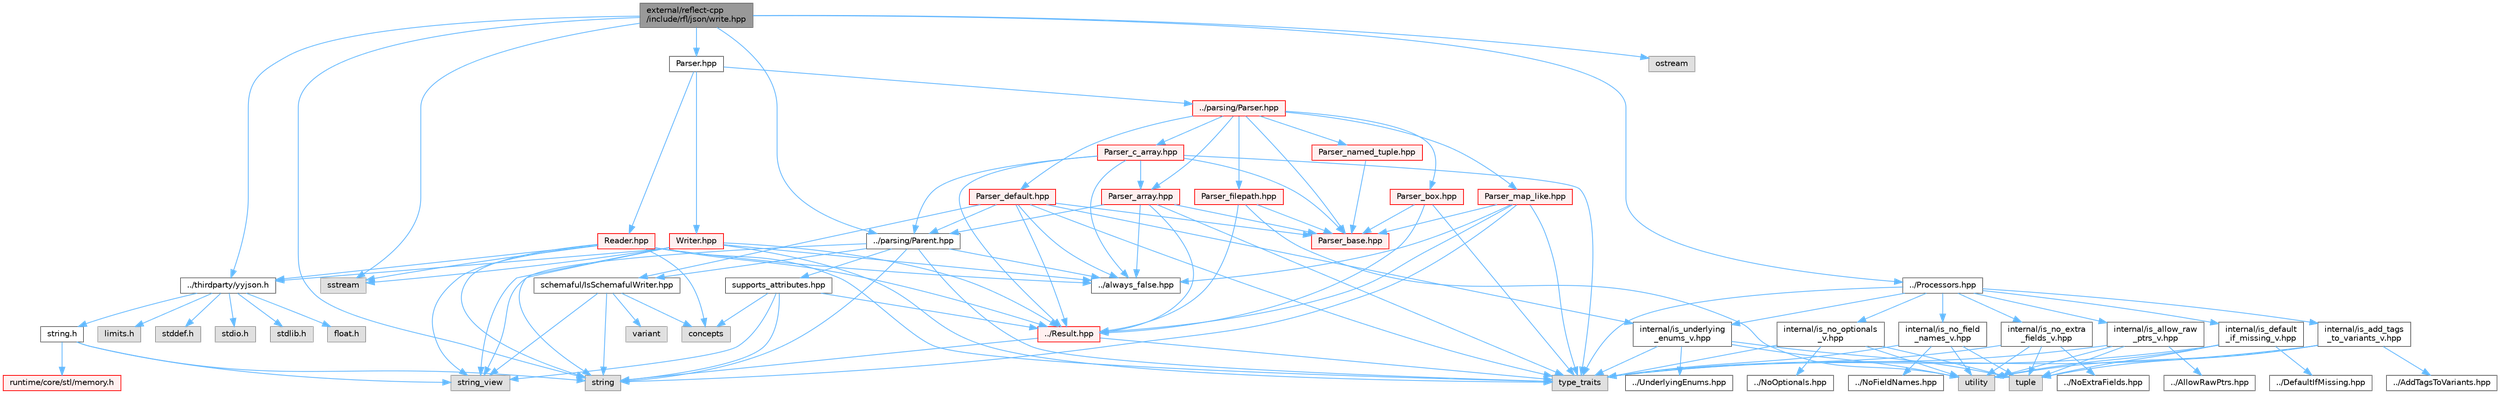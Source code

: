 digraph "external/reflect-cpp/include/rfl/json/write.hpp"
{
 // LATEX_PDF_SIZE
  bgcolor="transparent";
  edge [fontname=Helvetica,fontsize=10,labelfontname=Helvetica,labelfontsize=10];
  node [fontname=Helvetica,fontsize=10,shape=box,height=0.2,width=0.4];
  Node1 [id="Node000001",label="external/reflect-cpp\l/include/rfl/json/write.hpp",height=0.2,width=0.4,color="gray40", fillcolor="grey60", style="filled", fontcolor="black",tooltip=" "];
  Node1 -> Node2 [id="edge1_Node000001_Node000002",color="steelblue1",style="solid",tooltip=" "];
  Node2 [id="Node000002",label="../thirdparty/yyjson.h",height=0.2,width=0.4,color="grey40", fillcolor="white", style="filled",URL="$yyjson_8h.html",tooltip=" "];
  Node2 -> Node3 [id="edge2_Node000002_Node000003",color="steelblue1",style="solid",tooltip=" "];
  Node3 [id="Node000003",label="float.h",height=0.2,width=0.4,color="grey60", fillcolor="#E0E0E0", style="filled",tooltip=" "];
  Node2 -> Node4 [id="edge3_Node000002_Node000004",color="steelblue1",style="solid",tooltip=" "];
  Node4 [id="Node000004",label="limits.h",height=0.2,width=0.4,color="grey60", fillcolor="#E0E0E0", style="filled",tooltip=" "];
  Node2 -> Node5 [id="edge4_Node000002_Node000005",color="steelblue1",style="solid",tooltip=" "];
  Node5 [id="Node000005",label="stddef.h",height=0.2,width=0.4,color="grey60", fillcolor="#E0E0E0", style="filled",tooltip=" "];
  Node2 -> Node6 [id="edge5_Node000002_Node000006",color="steelblue1",style="solid",tooltip=" "];
  Node6 [id="Node000006",label="stdio.h",height=0.2,width=0.4,color="grey60", fillcolor="#E0E0E0", style="filled",tooltip=" "];
  Node2 -> Node7 [id="edge6_Node000002_Node000007",color="steelblue1",style="solid",tooltip=" "];
  Node7 [id="Node000007",label="stdlib.h",height=0.2,width=0.4,color="grey60", fillcolor="#E0E0E0", style="filled",tooltip=" "];
  Node2 -> Node8 [id="edge7_Node000002_Node000008",color="steelblue1",style="solid",tooltip=" "];
  Node8 [id="Node000008",label="string.h",height=0.2,width=0.4,color="grey40", fillcolor="white", style="filled",URL="$string_8h.html",tooltip=" "];
  Node8 -> Node9 [id="edge8_Node000008_Node000009",color="steelblue1",style="solid",tooltip=" "];
  Node9 [id="Node000009",label="string",height=0.2,width=0.4,color="grey60", fillcolor="#E0E0E0", style="filled",tooltip=" "];
  Node8 -> Node10 [id="edge9_Node000008_Node000010",color="steelblue1",style="solid",tooltip=" "];
  Node10 [id="Node000010",label="string_view",height=0.2,width=0.4,color="grey60", fillcolor="#E0E0E0", style="filled",tooltip=" "];
  Node8 -> Node11 [id="edge10_Node000008_Node000011",color="steelblue1",style="solid",tooltip=" "];
  Node11 [id="Node000011",label="runtime/core/stl/memory.h",height=0.2,width=0.4,color="red", fillcolor="#FFF0F0", style="filled",URL="$runtime_2core_2stl_2memory_8h.html",tooltip=" "];
  Node1 -> Node153 [id="edge11_Node000001_Node000153",color="steelblue1",style="solid",tooltip=" "];
  Node153 [id="Node000153",label="ostream",height=0.2,width=0.4,color="grey60", fillcolor="#E0E0E0", style="filled",tooltip=" "];
  Node1 -> Node154 [id="edge12_Node000001_Node000154",color="steelblue1",style="solid",tooltip=" "];
  Node154 [id="Node000154",label="sstream",height=0.2,width=0.4,color="grey60", fillcolor="#E0E0E0", style="filled",tooltip=" "];
  Node1 -> Node9 [id="edge13_Node000001_Node000009",color="steelblue1",style="solid",tooltip=" "];
  Node1 -> Node155 [id="edge14_Node000001_Node000155",color="steelblue1",style="solid",tooltip=" "];
  Node155 [id="Node000155",label="../Processors.hpp",height=0.2,width=0.4,color="grey40", fillcolor="white", style="filled",URL="$_processors_8hpp.html",tooltip=" "];
  Node155 -> Node64 [id="edge15_Node000155_Node000064",color="steelblue1",style="solid",tooltip=" "];
  Node64 [id="Node000064",label="type_traits",height=0.2,width=0.4,color="grey60", fillcolor="#E0E0E0", style="filled",tooltip=" "];
  Node155 -> Node156 [id="edge16_Node000155_Node000156",color="steelblue1",style="solid",tooltip=" "];
  Node156 [id="Node000156",label="internal/is_add_tags\l_to_variants_v.hpp",height=0.2,width=0.4,color="grey40", fillcolor="white", style="filled",URL="$is__add__tags__to__variants__v_8hpp.html",tooltip=" "];
  Node156 -> Node157 [id="edge17_Node000156_Node000157",color="steelblue1",style="solid",tooltip=" "];
  Node157 [id="Node000157",label="tuple",height=0.2,width=0.4,color="grey60", fillcolor="#E0E0E0", style="filled",tooltip=" "];
  Node156 -> Node64 [id="edge18_Node000156_Node000064",color="steelblue1",style="solid",tooltip=" "];
  Node156 -> Node60 [id="edge19_Node000156_Node000060",color="steelblue1",style="solid",tooltip=" "];
  Node60 [id="Node000060",label="utility",height=0.2,width=0.4,color="grey60", fillcolor="#E0E0E0", style="filled",tooltip=" "];
  Node156 -> Node158 [id="edge20_Node000156_Node000158",color="steelblue1",style="solid",tooltip=" "];
  Node158 [id="Node000158",label="../AddTagsToVariants.hpp",height=0.2,width=0.4,color="grey40", fillcolor="white", style="filled",URL="$_add_tags_to_variants_8hpp.html",tooltip=" "];
  Node155 -> Node159 [id="edge21_Node000155_Node000159",color="steelblue1",style="solid",tooltip=" "];
  Node159 [id="Node000159",label="internal/is_allow_raw\l_ptrs_v.hpp",height=0.2,width=0.4,color="grey40", fillcolor="white", style="filled",URL="$is__allow__raw__ptrs__v_8hpp.html",tooltip=" "];
  Node159 -> Node157 [id="edge22_Node000159_Node000157",color="steelblue1",style="solid",tooltip=" "];
  Node159 -> Node64 [id="edge23_Node000159_Node000064",color="steelblue1",style="solid",tooltip=" "];
  Node159 -> Node60 [id="edge24_Node000159_Node000060",color="steelblue1",style="solid",tooltip=" "];
  Node159 -> Node160 [id="edge25_Node000159_Node000160",color="steelblue1",style="solid",tooltip=" "];
  Node160 [id="Node000160",label="../AllowRawPtrs.hpp",height=0.2,width=0.4,color="grey40", fillcolor="white", style="filled",URL="$_allow_raw_ptrs_8hpp.html",tooltip=" "];
  Node155 -> Node161 [id="edge26_Node000155_Node000161",color="steelblue1",style="solid",tooltip=" "];
  Node161 [id="Node000161",label="internal/is_default\l_if_missing_v.hpp",height=0.2,width=0.4,color="grey40", fillcolor="white", style="filled",URL="$is__default__if__missing__v_8hpp.html",tooltip=" "];
  Node161 -> Node157 [id="edge27_Node000161_Node000157",color="steelblue1",style="solid",tooltip=" "];
  Node161 -> Node64 [id="edge28_Node000161_Node000064",color="steelblue1",style="solid",tooltip=" "];
  Node161 -> Node60 [id="edge29_Node000161_Node000060",color="steelblue1",style="solid",tooltip=" "];
  Node161 -> Node162 [id="edge30_Node000161_Node000162",color="steelblue1",style="solid",tooltip=" "];
  Node162 [id="Node000162",label="../DefaultIfMissing.hpp",height=0.2,width=0.4,color="grey40", fillcolor="white", style="filled",URL="$_default_if_missing_8hpp.html",tooltip=" "];
  Node155 -> Node163 [id="edge31_Node000155_Node000163",color="steelblue1",style="solid",tooltip=" "];
  Node163 [id="Node000163",label="internal/is_no_extra\l_fields_v.hpp",height=0.2,width=0.4,color="grey40", fillcolor="white", style="filled",URL="$is__no__extra__fields__v_8hpp.html",tooltip=" "];
  Node163 -> Node157 [id="edge32_Node000163_Node000157",color="steelblue1",style="solid",tooltip=" "];
  Node163 -> Node64 [id="edge33_Node000163_Node000064",color="steelblue1",style="solid",tooltip=" "];
  Node163 -> Node60 [id="edge34_Node000163_Node000060",color="steelblue1",style="solid",tooltip=" "];
  Node163 -> Node164 [id="edge35_Node000163_Node000164",color="steelblue1",style="solid",tooltip=" "];
  Node164 [id="Node000164",label="../NoExtraFields.hpp",height=0.2,width=0.4,color="grey40", fillcolor="white", style="filled",URL="$_no_extra_fields_8hpp.html",tooltip=" "];
  Node155 -> Node165 [id="edge36_Node000155_Node000165",color="steelblue1",style="solid",tooltip=" "];
  Node165 [id="Node000165",label="internal/is_no_field\l_names_v.hpp",height=0.2,width=0.4,color="grey40", fillcolor="white", style="filled",URL="$is__no__field__names__v_8hpp.html",tooltip=" "];
  Node165 -> Node157 [id="edge37_Node000165_Node000157",color="steelblue1",style="solid",tooltip=" "];
  Node165 -> Node64 [id="edge38_Node000165_Node000064",color="steelblue1",style="solid",tooltip=" "];
  Node165 -> Node60 [id="edge39_Node000165_Node000060",color="steelblue1",style="solid",tooltip=" "];
  Node165 -> Node166 [id="edge40_Node000165_Node000166",color="steelblue1",style="solid",tooltip=" "];
  Node166 [id="Node000166",label="../NoFieldNames.hpp",height=0.2,width=0.4,color="grey40", fillcolor="white", style="filled",URL="$_no_field_names_8hpp.html",tooltip=" "];
  Node155 -> Node167 [id="edge41_Node000155_Node000167",color="steelblue1",style="solid",tooltip=" "];
  Node167 [id="Node000167",label="internal/is_no_optionals\l_v.hpp",height=0.2,width=0.4,color="grey40", fillcolor="white", style="filled",URL="$is__no__optionals__v_8hpp.html",tooltip=" "];
  Node167 -> Node157 [id="edge42_Node000167_Node000157",color="steelblue1",style="solid",tooltip=" "];
  Node167 -> Node64 [id="edge43_Node000167_Node000064",color="steelblue1",style="solid",tooltip=" "];
  Node167 -> Node60 [id="edge44_Node000167_Node000060",color="steelblue1",style="solid",tooltip=" "];
  Node167 -> Node168 [id="edge45_Node000167_Node000168",color="steelblue1",style="solid",tooltip=" "];
  Node168 [id="Node000168",label="../NoOptionals.hpp",height=0.2,width=0.4,color="grey40", fillcolor="white", style="filled",URL="$_no_optionals_8hpp.html",tooltip=" "];
  Node155 -> Node169 [id="edge46_Node000155_Node000169",color="steelblue1",style="solid",tooltip=" "];
  Node169 [id="Node000169",label="internal/is_underlying\l_enums_v.hpp",height=0.2,width=0.4,color="grey40", fillcolor="white", style="filled",URL="$is__underlying__enums__v_8hpp.html",tooltip=" "];
  Node169 -> Node157 [id="edge47_Node000169_Node000157",color="steelblue1",style="solid",tooltip=" "];
  Node169 -> Node64 [id="edge48_Node000169_Node000064",color="steelblue1",style="solid",tooltip=" "];
  Node169 -> Node60 [id="edge49_Node000169_Node000060",color="steelblue1",style="solid",tooltip=" "];
  Node169 -> Node170 [id="edge50_Node000169_Node000170",color="steelblue1",style="solid",tooltip=" "];
  Node170 [id="Node000170",label="../UnderlyingEnums.hpp",height=0.2,width=0.4,color="grey40", fillcolor="white", style="filled",URL="$_underlying_enums_8hpp.html",tooltip=" "];
  Node1 -> Node171 [id="edge51_Node000001_Node000171",color="steelblue1",style="solid",tooltip=" "];
  Node171 [id="Node000171",label="../parsing/Parent.hpp",height=0.2,width=0.4,color="grey40", fillcolor="white", style="filled",URL="$_parent_8hpp.html",tooltip=" "];
  Node171 -> Node9 [id="edge52_Node000171_Node000009",color="steelblue1",style="solid",tooltip=" "];
  Node171 -> Node10 [id="edge53_Node000171_Node000010",color="steelblue1",style="solid",tooltip=" "];
  Node171 -> Node64 [id="edge54_Node000171_Node000064",color="steelblue1",style="solid",tooltip=" "];
  Node171 -> Node172 [id="edge55_Node000171_Node000172",color="steelblue1",style="solid",tooltip=" "];
  Node172 [id="Node000172",label="../always_false.hpp",height=0.2,width=0.4,color="grey40", fillcolor="white", style="filled",URL="$always__false_8hpp.html",tooltip=" "];
  Node171 -> Node173 [id="edge56_Node000171_Node000173",color="steelblue1",style="solid",tooltip=" "];
  Node173 [id="Node000173",label="schemaful/IsSchemafulWriter.hpp",height=0.2,width=0.4,color="grey40", fillcolor="white", style="filled",URL="$_is_schemaful_writer_8hpp.html",tooltip=" "];
  Node173 -> Node174 [id="edge57_Node000173_Node000174",color="steelblue1",style="solid",tooltip=" "];
  Node174 [id="Node000174",label="concepts",height=0.2,width=0.4,color="grey60", fillcolor="#E0E0E0", style="filled",tooltip=" "];
  Node173 -> Node9 [id="edge58_Node000173_Node000009",color="steelblue1",style="solid",tooltip=" "];
  Node173 -> Node10 [id="edge59_Node000173_Node000010",color="steelblue1",style="solid",tooltip=" "];
  Node173 -> Node175 [id="edge60_Node000173_Node000175",color="steelblue1",style="solid",tooltip=" "];
  Node175 [id="Node000175",label="variant",height=0.2,width=0.4,color="grey60", fillcolor="#E0E0E0", style="filled",tooltip=" "];
  Node171 -> Node176 [id="edge61_Node000171_Node000176",color="steelblue1",style="solid",tooltip=" "];
  Node176 [id="Node000176",label="supports_attributes.hpp",height=0.2,width=0.4,color="grey40", fillcolor="white", style="filled",URL="$supports__attributes_8hpp.html",tooltip=" "];
  Node176 -> Node174 [id="edge62_Node000176_Node000174",color="steelblue1",style="solid",tooltip=" "];
  Node176 -> Node9 [id="edge63_Node000176_Node000009",color="steelblue1",style="solid",tooltip=" "];
  Node176 -> Node10 [id="edge64_Node000176_Node000010",color="steelblue1",style="solid",tooltip=" "];
  Node176 -> Node177 [id="edge65_Node000176_Node000177",color="steelblue1",style="solid",tooltip=" "];
  Node177 [id="Node000177",label="../Result.hpp",height=0.2,width=0.4,color="red", fillcolor="#FFF0F0", style="filled",URL="$_result_8hpp.html",tooltip=" "];
  Node177 -> Node9 [id="edge66_Node000177_Node000009",color="steelblue1",style="solid",tooltip=" "];
  Node177 -> Node64 [id="edge67_Node000177_Node000064",color="steelblue1",style="solid",tooltip=" "];
  Node1 -> Node183 [id="edge68_Node000001_Node000183",color="steelblue1",style="solid",tooltip=" "];
  Node183 [id="Node000183",label="Parser.hpp",height=0.2,width=0.4,color="grey40", fillcolor="white", style="filled",URL="$json_2_parser_8hpp.html",tooltip=" "];
  Node183 -> Node184 [id="edge69_Node000183_Node000184",color="steelblue1",style="solid",tooltip=" "];
  Node184 [id="Node000184",label="../parsing/Parser.hpp",height=0.2,width=0.4,color="red", fillcolor="#FFF0F0", style="filled",URL="$parsing_2_parser_8hpp.html",tooltip=" "];
  Node184 -> Node185 [id="edge70_Node000184_Node000185",color="steelblue1",style="solid",tooltip=" "];
  Node185 [id="Node000185",label="Parser_array.hpp",height=0.2,width=0.4,color="red", fillcolor="#FFF0F0", style="filled",URL="$_parser__array_8hpp.html",tooltip=" "];
  Node185 -> Node64 [id="edge71_Node000185_Node000064",color="steelblue1",style="solid",tooltip=" "];
  Node185 -> Node177 [id="edge72_Node000185_Node000177",color="steelblue1",style="solid",tooltip=" "];
  Node185 -> Node172 [id="edge73_Node000185_Node000172",color="steelblue1",style="solid",tooltip=" "];
  Node185 -> Node171 [id="edge74_Node000185_Node000171",color="steelblue1",style="solid",tooltip=" "];
  Node185 -> Node195 [id="edge75_Node000185_Node000195",color="steelblue1",style="solid",tooltip=" "];
  Node195 [id="Node000195",label="Parser_base.hpp",height=0.2,width=0.4,color="red", fillcolor="#FFF0F0", style="filled",URL="$_parser__base_8hpp.html",tooltip=" "];
  Node184 -> Node195 [id="edge76_Node000184_Node000195",color="steelblue1",style="solid",tooltip=" "];
  Node184 -> Node222 [id="edge77_Node000184_Node000222",color="steelblue1",style="solid",tooltip=" "];
  Node222 [id="Node000222",label="Parser_box.hpp",height=0.2,width=0.4,color="red", fillcolor="#FFF0F0", style="filled",URL="$_parser__box_8hpp.html",tooltip=" "];
  Node222 -> Node64 [id="edge78_Node000222_Node000064",color="steelblue1",style="solid",tooltip=" "];
  Node222 -> Node177 [id="edge79_Node000222_Node000177",color="steelblue1",style="solid",tooltip=" "];
  Node222 -> Node195 [id="edge80_Node000222_Node000195",color="steelblue1",style="solid",tooltip=" "];
  Node184 -> Node224 [id="edge81_Node000184_Node000224",color="steelblue1",style="solid",tooltip=" "];
  Node224 [id="Node000224",label="Parser_c_array.hpp",height=0.2,width=0.4,color="red", fillcolor="#FFF0F0", style="filled",URL="$_parser__c__array_8hpp.html",tooltip=" "];
  Node224 -> Node64 [id="edge82_Node000224_Node000064",color="steelblue1",style="solid",tooltip=" "];
  Node224 -> Node177 [id="edge83_Node000224_Node000177",color="steelblue1",style="solid",tooltip=" "];
  Node224 -> Node172 [id="edge84_Node000224_Node000172",color="steelblue1",style="solid",tooltip=" "];
  Node224 -> Node171 [id="edge85_Node000224_Node000171",color="steelblue1",style="solid",tooltip=" "];
  Node224 -> Node185 [id="edge86_Node000224_Node000185",color="steelblue1",style="solid",tooltip=" "];
  Node224 -> Node195 [id="edge87_Node000224_Node000195",color="steelblue1",style="solid",tooltip=" "];
  Node184 -> Node225 [id="edge88_Node000184_Node000225",color="steelblue1",style="solid",tooltip=" "];
  Node225 [id="Node000225",label="Parser_default.hpp",height=0.2,width=0.4,color="red", fillcolor="#FFF0F0", style="filled",URL="$_parser__default_8hpp.html",tooltip=" "];
  Node225 -> Node64 [id="edge89_Node000225_Node000064",color="steelblue1",style="solid",tooltip=" "];
  Node225 -> Node177 [id="edge90_Node000225_Node000177",color="steelblue1",style="solid",tooltip=" "];
  Node225 -> Node172 [id="edge91_Node000225_Node000172",color="steelblue1",style="solid",tooltip=" "];
  Node225 -> Node169 [id="edge92_Node000225_Node000169",color="steelblue1",style="solid",tooltip=" "];
  Node225 -> Node171 [id="edge93_Node000225_Node000171",color="steelblue1",style="solid",tooltip=" "];
  Node225 -> Node195 [id="edge94_Node000225_Node000195",color="steelblue1",style="solid",tooltip=" "];
  Node225 -> Node173 [id="edge95_Node000225_Node000173",color="steelblue1",style="solid",tooltip=" "];
  Node184 -> Node312 [id="edge96_Node000184_Node000312",color="steelblue1",style="solid",tooltip=" "];
  Node312 [id="Node000312",label="Parser_filepath.hpp",height=0.2,width=0.4,color="red", fillcolor="#FFF0F0", style="filled",URL="$_parser__filepath_8hpp.html",tooltip=" "];
  Node312 -> Node60 [id="edge97_Node000312_Node000060",color="steelblue1",style="solid",tooltip=" "];
  Node312 -> Node177 [id="edge98_Node000312_Node000177",color="steelblue1",style="solid",tooltip=" "];
  Node312 -> Node195 [id="edge99_Node000312_Node000195",color="steelblue1",style="solid",tooltip=" "];
  Node184 -> Node314 [id="edge100_Node000184_Node000314",color="steelblue1",style="solid",tooltip=" "];
  Node314 [id="Node000314",label="Parser_map_like.hpp",height=0.2,width=0.4,color="red", fillcolor="#FFF0F0", style="filled",URL="$_parser__map__like_8hpp.html",tooltip=" "];
  Node314 -> Node9 [id="edge101_Node000314_Node000009",color="steelblue1",style="solid",tooltip=" "];
  Node314 -> Node64 [id="edge102_Node000314_Node000064",color="steelblue1",style="solid",tooltip=" "];
  Node314 -> Node177 [id="edge103_Node000314_Node000177",color="steelblue1",style="solid",tooltip=" "];
  Node314 -> Node172 [id="edge104_Node000314_Node000172",color="steelblue1",style="solid",tooltip=" "];
  Node314 -> Node195 [id="edge105_Node000314_Node000195",color="steelblue1",style="solid",tooltip=" "];
  Node184 -> Node319 [id="edge106_Node000184_Node000319",color="steelblue1",style="solid",tooltip=" "];
  Node319 [id="Node000319",label="Parser_named_tuple.hpp",height=0.2,width=0.4,color="red", fillcolor="#FFF0F0", style="filled",URL="$_parser__named__tuple_8hpp.html",tooltip=" "];
  Node319 -> Node195 [id="edge107_Node000319_Node000195",color="steelblue1",style="solid",tooltip=" "];
  Node183 -> Node385 [id="edge108_Node000183_Node000385",color="steelblue1",style="solid",tooltip=" "];
  Node385 [id="Node000385",label="Reader.hpp",height=0.2,width=0.4,color="red", fillcolor="#FFF0F0", style="filled",URL="$json_2_reader_8hpp.html",tooltip=" "];
  Node385 -> Node2 [id="edge109_Node000385_Node000002",color="steelblue1",style="solid",tooltip=" "];
  Node385 -> Node174 [id="edge110_Node000385_Node000174",color="steelblue1",style="solid",tooltip=" "];
  Node385 -> Node154 [id="edge111_Node000385_Node000154",color="steelblue1",style="solid",tooltip=" "];
  Node385 -> Node9 [id="edge112_Node000385_Node000009",color="steelblue1",style="solid",tooltip=" "];
  Node385 -> Node10 [id="edge113_Node000385_Node000010",color="steelblue1",style="solid",tooltip=" "];
  Node385 -> Node64 [id="edge114_Node000385_Node000064",color="steelblue1",style="solid",tooltip=" "];
  Node385 -> Node177 [id="edge115_Node000385_Node000177",color="steelblue1",style="solid",tooltip=" "];
  Node385 -> Node172 [id="edge116_Node000385_Node000172",color="steelblue1",style="solid",tooltip=" "];
  Node183 -> Node387 [id="edge117_Node000183_Node000387",color="steelblue1",style="solid",tooltip=" "];
  Node387 [id="Node000387",label="Writer.hpp",height=0.2,width=0.4,color="red", fillcolor="#FFF0F0", style="filled",URL="$json_2_writer_8hpp.html",tooltip=" "];
  Node387 -> Node2 [id="edge118_Node000387_Node000002",color="steelblue1",style="solid",tooltip=" "];
  Node387 -> Node154 [id="edge119_Node000387_Node000154",color="steelblue1",style="solid",tooltip=" "];
  Node387 -> Node9 [id="edge120_Node000387_Node000009",color="steelblue1",style="solid",tooltip=" "];
  Node387 -> Node10 [id="edge121_Node000387_Node000010",color="steelblue1",style="solid",tooltip=" "];
  Node387 -> Node64 [id="edge122_Node000387_Node000064",color="steelblue1",style="solid",tooltip=" "];
  Node387 -> Node177 [id="edge123_Node000387_Node000177",color="steelblue1",style="solid",tooltip=" "];
  Node387 -> Node172 [id="edge124_Node000387_Node000172",color="steelblue1",style="solid",tooltip=" "];
}
